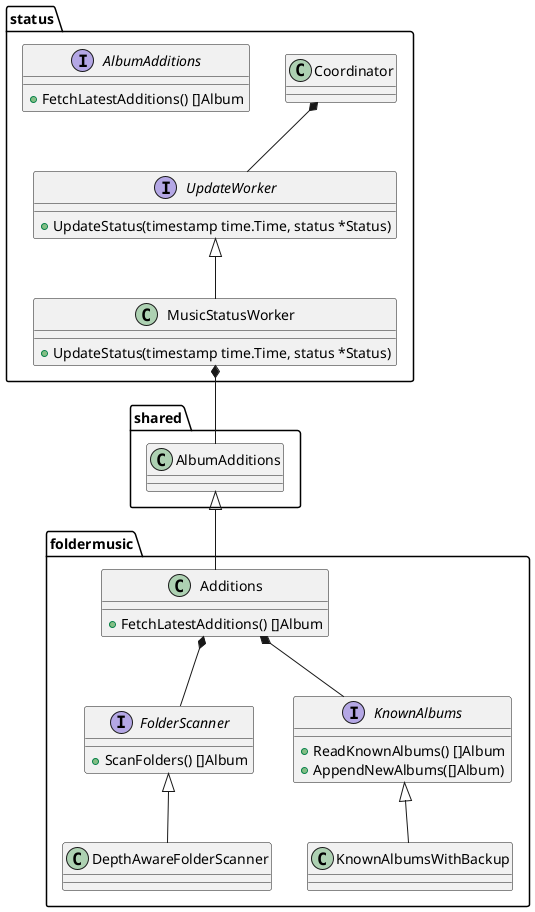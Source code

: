 @startuml porthole

    namespace status {
        class Coordinator {
        }

        interface UpdateWorker  {
            + UpdateStatus(timestamp time.Time, status *Status) 
        }
        class MusicStatusWorker {
            + UpdateStatus(timestamp time.Time, status *Status) 

        }
        interface AlbumAdditions {
            + FetchLatestAdditions() []Album
        }
    }

    namespace foldermusic {
        class Additions {
            + FetchLatestAdditions() []Album
        }
        interface FolderScanner {
            + ScanFolders() []Album
        }
        class DepthAwareFolderScanner
        interface KnownAlbums {
            + ReadKnownAlbums() []Album
            + AppendNewAlbums([]Album)
        }
        class KnownAlbumsWithBackup
    }

status.Coordinator *-- status.UpdateWorker
status.UpdateWorker <|-- status.MusicStatusWorker
shared.AlbumAdditions <|-- foldermusic.Additions
status.MusicStatusWorker *-- shared.AlbumAdditions
foldermusic.FolderScanner <|-- foldermusic.DepthAwareFolderScanner
foldermusic.Additions *-- foldermusic.FolderScanner
foldermusic.Additions *-- foldermusic.KnownAlbums
foldermusic.KnownAlbums <|-- foldermusic.KnownAlbumsWithBackup

@enduml